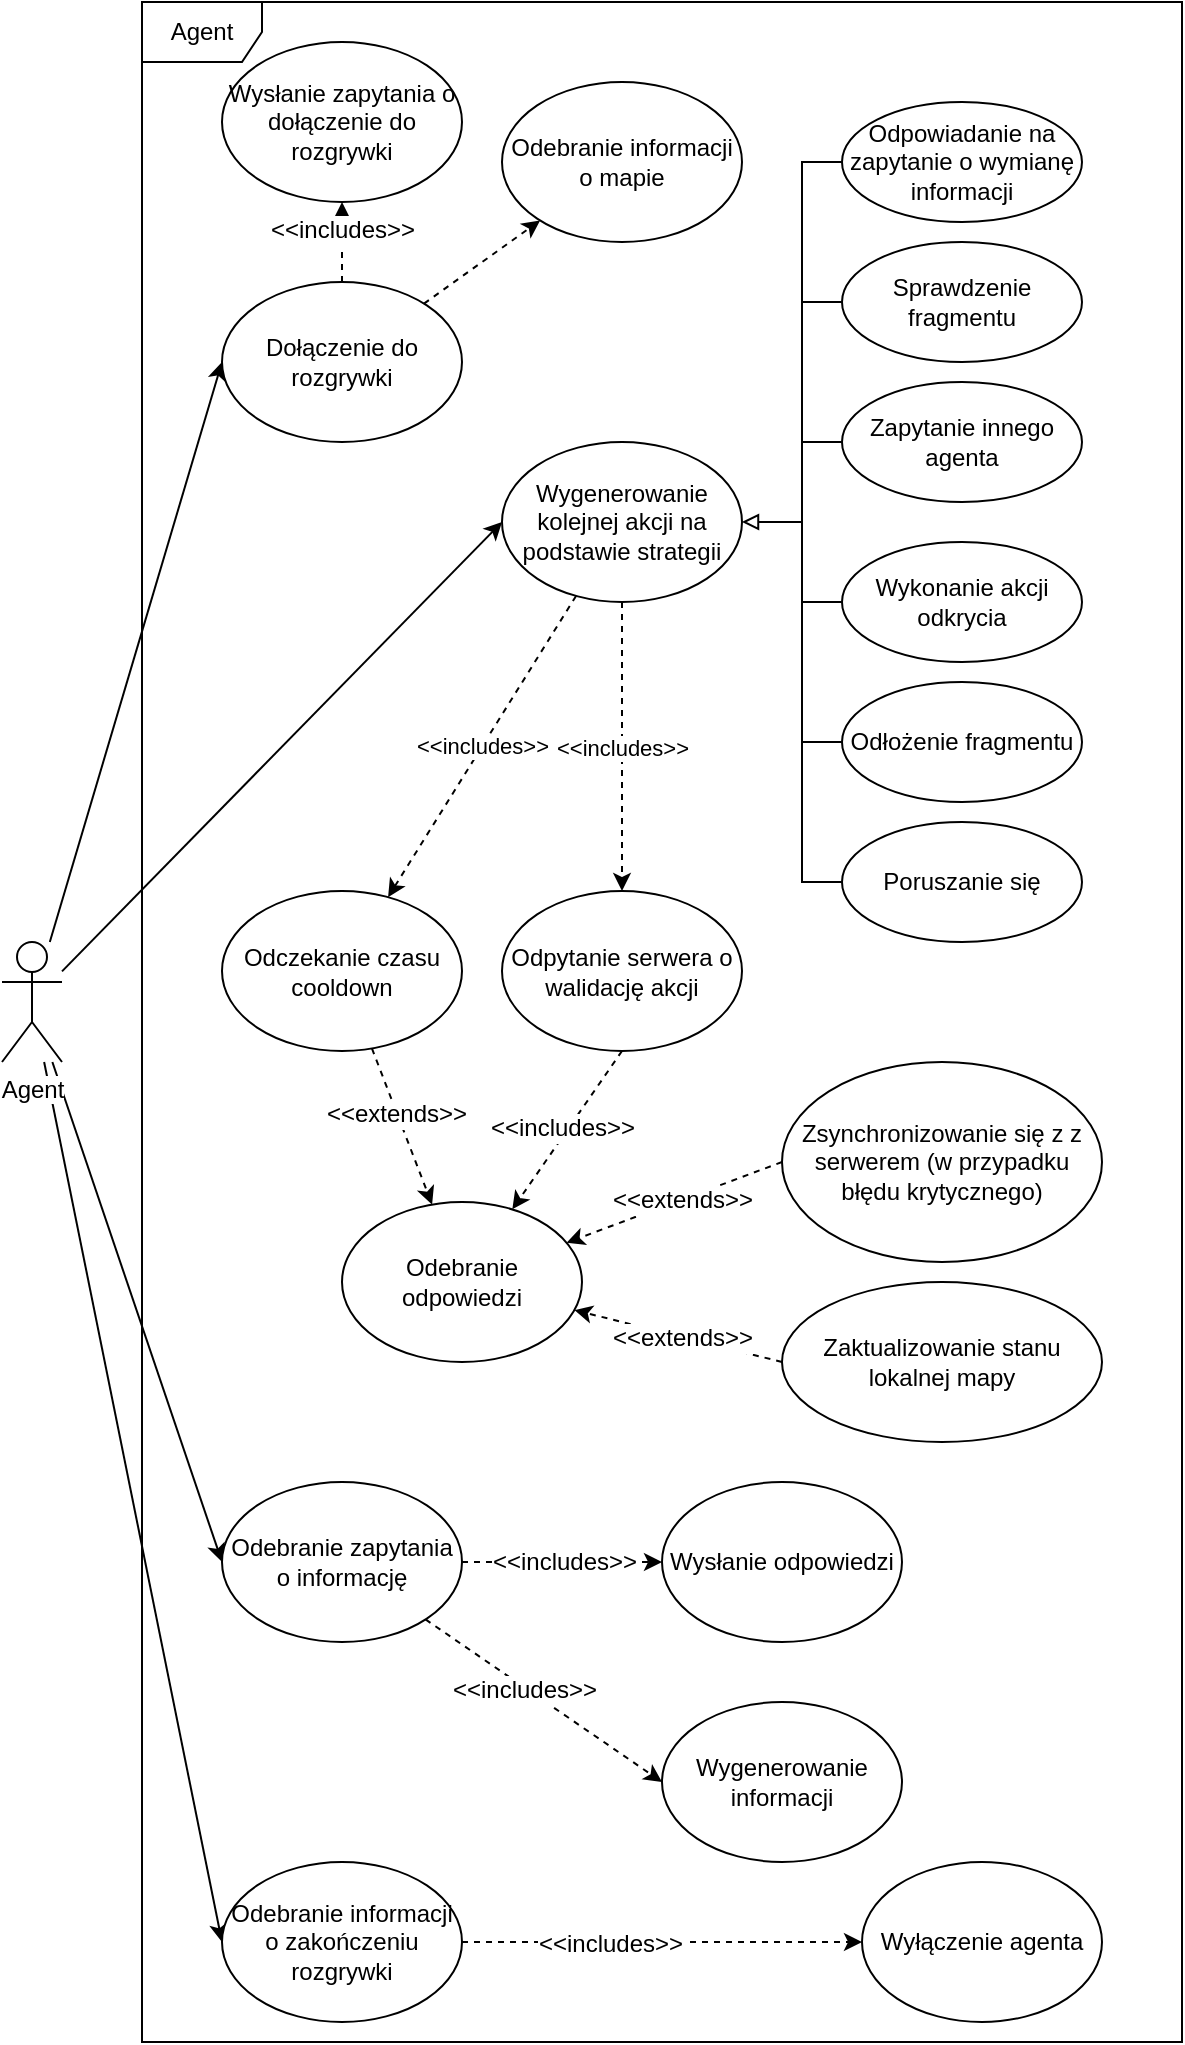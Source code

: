 <mxfile version="12.2.4" type="device" pages="1"><diagram id="y18sZrOHqwdbSv7VJpWQ" name="Page-1"><mxGraphModel dx="2690" dy="1640" grid="1" gridSize="10" guides="1" tooltips="1" connect="1" arrows="1" fold="1" page="1" pageScale="1" pageWidth="827" pageHeight="1169" math="0" shadow="0"><root><mxCell id="0"/><mxCell id="1" parent="0"/><mxCell id="zkz7t7BwOyu1E9lN4mDM-44" style="rounded=0;orthogonalLoop=1;jettySize=auto;html=1;entryX=0;entryY=0.5;entryDx=0;entryDy=0;" parent="1" source="zkz7t7BwOyu1E9lN4mDM-1" target="zkz7t7BwOyu1E9lN4mDM-5" edge="1"><mxGeometry relative="1" as="geometry"/></mxCell><mxCell id="zkz7t7BwOyu1E9lN4mDM-87" style="edgeStyle=none;rounded=0;orthogonalLoop=1;jettySize=auto;html=1;entryX=0;entryY=0.5;entryDx=0;entryDy=0;" parent="1" source="zkz7t7BwOyu1E9lN4mDM-1" target="zkz7t7BwOyu1E9lN4mDM-13" edge="1"><mxGeometry relative="1" as="geometry"/></mxCell><mxCell id="zkz7t7BwOyu1E9lN4mDM-92" style="edgeStyle=none;rounded=0;orthogonalLoop=1;jettySize=auto;html=1;entryX=0;entryY=0.5;entryDx=0;entryDy=0;" parent="1" source="zkz7t7BwOyu1E9lN4mDM-1" target="zkz7t7BwOyu1E9lN4mDM-91" edge="1"><mxGeometry relative="1" as="geometry"/></mxCell><mxCell id="zkz7t7BwOyu1E9lN4mDM-104" style="edgeStyle=none;rounded=0;orthogonalLoop=1;jettySize=auto;html=1;entryX=0;entryY=0.5;entryDx=0;entryDy=0;" parent="1" source="zkz7t7BwOyu1E9lN4mDM-1" target="zkz7t7BwOyu1E9lN4mDM-100" edge="1"><mxGeometry relative="1" as="geometry"/></mxCell><mxCell id="zkz7t7BwOyu1E9lN4mDM-1" value="Agent" style="shape=umlActor;verticalLabelPosition=bottom;labelBackgroundColor=#ffffff;verticalAlign=top;html=1;outlineConnect=0;" parent="1" vertex="1"><mxGeometry x="10" y="570" width="30" height="60" as="geometry"/></mxCell><mxCell id="zkz7t7BwOyu1E9lN4mDM-45" style="rounded=0;orthogonalLoop=1;jettySize=auto;html=1;dashed=1;" parent="1" source="zkz7t7BwOyu1E9lN4mDM-5" target="zkz7t7BwOyu1E9lN4mDM-6" edge="1"><mxGeometry relative="1" as="geometry"/></mxCell><mxCell id="zkz7t7BwOyu1E9lN4mDM-51" value="&amp;lt;&amp;lt;includes&amp;gt;&amp;gt;" style="text;html=1;resizable=0;points=[];align=center;verticalAlign=middle;labelBackgroundColor=#ffffff;" parent="zkz7t7BwOyu1E9lN4mDM-45" vertex="1" connectable="0"><mxGeometry x="0.318" relative="1" as="geometry"><mxPoint as="offset"/></mxGeometry></mxCell><mxCell id="zkz7t7BwOyu1E9lN4mDM-46" style="rounded=0;orthogonalLoop=1;jettySize=auto;html=1;dashed=1;" parent="1" source="zkz7t7BwOyu1E9lN4mDM-5" target="zkz7t7BwOyu1E9lN4mDM-7" edge="1"><mxGeometry relative="1" as="geometry"/></mxCell><mxCell id="zkz7t7BwOyu1E9lN4mDM-5" value="Dołączenie do rozgrywki" style="ellipse;whiteSpace=wrap;html=1;" parent="1" vertex="1"><mxGeometry x="120" y="240" width="120" height="80" as="geometry"/></mxCell><mxCell id="zkz7t7BwOyu1E9lN4mDM-6" value="Wysłanie zapytania o dołączenie do rozgrywki" style="ellipse;whiteSpace=wrap;html=1;" parent="1" vertex="1"><mxGeometry x="120" y="120" width="120" height="80" as="geometry"/></mxCell><mxCell id="zkz7t7BwOyu1E9lN4mDM-7" value="Odebranie informacji o mapie" style="ellipse;whiteSpace=wrap;html=1;" parent="1" vertex="1"><mxGeometry x="260" y="140" width="120" height="80" as="geometry"/></mxCell><mxCell id="lC2QQn_b_PSM3WyZKsz_-4" value="&amp;lt;&amp;lt;includes&amp;gt;&amp;gt;" style="rounded=0;orthogonalLoop=1;jettySize=auto;html=1;dashed=1;" parent="1" source="zkz7t7BwOyu1E9lN4mDM-13" target="zkz7t7BwOyu1E9lN4mDM-68" edge="1"><mxGeometry relative="1" as="geometry"/></mxCell><mxCell id="9Pg-fDKwZ3imfTq35cmY-1" value="&amp;lt;&amp;lt;includes&amp;gt;&amp;gt;" style="edgeStyle=none;rounded=0;orthogonalLoop=1;jettySize=auto;html=1;dashed=1;" edge="1" parent="1" source="zkz7t7BwOyu1E9lN4mDM-13" target="zkz7t7BwOyu1E9lN4mDM-54"><mxGeometry relative="1" as="geometry"/></mxCell><mxCell id="zkz7t7BwOyu1E9lN4mDM-13" value="Wygenerowanie kolejnej akcji na podstawie strategii" style="ellipse;whiteSpace=wrap;html=1;" parent="1" vertex="1"><mxGeometry x="260" y="320" width="120" height="80" as="geometry"/></mxCell><mxCell id="9Pg-fDKwZ3imfTq35cmY-9" style="edgeStyle=orthogonalEdgeStyle;rounded=0;orthogonalLoop=1;jettySize=auto;html=1;endArrow=none;endFill=0;" edge="1" parent="1" source="zkz7t7BwOyu1E9lN4mDM-16"><mxGeometry relative="1" as="geometry"><mxPoint x="410" y="250.0" as="targetPoint"/></mxGeometry></mxCell><mxCell id="zkz7t7BwOyu1E9lN4mDM-16" value="Odpowiadanie na zapytanie o wymianę informacji" style="ellipse;whiteSpace=wrap;html=1;" parent="1" vertex="1"><mxGeometry x="430" y="150" width="120" height="60" as="geometry"/></mxCell><mxCell id="9Pg-fDKwZ3imfTq35cmY-7" style="edgeStyle=orthogonalEdgeStyle;rounded=0;orthogonalLoop=1;jettySize=auto;html=1;endArrow=none;endFill=0;" edge="1" parent="1" source="zkz7t7BwOyu1E9lN4mDM-17"><mxGeometry relative="1" as="geometry"><mxPoint x="410" y="470" as="targetPoint"/></mxGeometry></mxCell><mxCell id="zkz7t7BwOyu1E9lN4mDM-17" value="Poruszanie się" style="ellipse;whiteSpace=wrap;html=1;" parent="1" vertex="1"><mxGeometry x="430" y="510" width="120" height="60" as="geometry"/></mxCell><mxCell id="9Pg-fDKwZ3imfTq35cmY-6" style="edgeStyle=orthogonalEdgeStyle;rounded=0;orthogonalLoop=1;jettySize=auto;html=1;endArrow=none;endFill=0;" edge="1" parent="1" source="zkz7t7BwOyu1E9lN4mDM-18"><mxGeometry relative="1" as="geometry"><mxPoint x="410" y="400" as="targetPoint"/></mxGeometry></mxCell><mxCell id="zkz7t7BwOyu1E9lN4mDM-18" value="Odłożenie fragmentu" style="ellipse;whiteSpace=wrap;html=1;" parent="1" vertex="1"><mxGeometry x="430" y="440" width="120" height="60" as="geometry"/></mxCell><mxCell id="9Pg-fDKwZ3imfTq35cmY-5" style="edgeStyle=orthogonalEdgeStyle;rounded=0;orthogonalLoop=1;jettySize=auto;html=1;endArrow=none;endFill=0;" edge="1" parent="1" source="zkz7t7BwOyu1E9lN4mDM-19"><mxGeometry relative="1" as="geometry"><mxPoint x="410" y="360" as="targetPoint"/></mxGeometry></mxCell><mxCell id="zkz7t7BwOyu1E9lN4mDM-19" value="Wykonanie akcji odkrycia" style="ellipse;whiteSpace=wrap;html=1;" parent="1" vertex="1"><mxGeometry x="430" y="370" width="120" height="60" as="geometry"/></mxCell><mxCell id="9Pg-fDKwZ3imfTq35cmY-8" style="edgeStyle=orthogonalEdgeStyle;rounded=0;orthogonalLoop=1;jettySize=auto;html=1;endArrow=none;endFill=0;" edge="1" parent="1" source="zkz7t7BwOyu1E9lN4mDM-20"><mxGeometry relative="1" as="geometry"><mxPoint x="410" y="320" as="targetPoint"/></mxGeometry></mxCell><mxCell id="zkz7t7BwOyu1E9lN4mDM-20" value="Sprawdzenie fragmentu" style="ellipse;whiteSpace=wrap;html=1;" parent="1" vertex="1"><mxGeometry x="430" y="220" width="120" height="60" as="geometry"/></mxCell><mxCell id="9Pg-fDKwZ3imfTq35cmY-4" style="edgeStyle=orthogonalEdgeStyle;rounded=0;orthogonalLoop=1;jettySize=auto;html=1;entryX=1;entryY=0.5;entryDx=0;entryDy=0;endArrow=block;endFill=0;exitX=0;exitY=0.5;exitDx=0;exitDy=0;" edge="1" parent="1" source="zkz7t7BwOyu1E9lN4mDM-21" target="zkz7t7BwOyu1E9lN4mDM-13"><mxGeometry relative="1" as="geometry"><Array as="points"><mxPoint x="410" y="320"/><mxPoint x="410" y="360"/></Array></mxGeometry></mxCell><mxCell id="zkz7t7BwOyu1E9lN4mDM-21" value="Zapytanie innego agenta" style="ellipse;whiteSpace=wrap;html=1;" parent="1" vertex="1"><mxGeometry x="430" y="290" width="120" height="60" as="geometry"/></mxCell><mxCell id="zkz7t7BwOyu1E9lN4mDM-78" style="edgeStyle=none;rounded=0;orthogonalLoop=1;jettySize=auto;html=1;dashed=1;exitX=0.5;exitY=1;exitDx=0;exitDy=0;" parent="1" source="zkz7t7BwOyu1E9lN4mDM-54" target="zkz7t7BwOyu1E9lN4mDM-69" edge="1"><mxGeometry relative="1" as="geometry"/></mxCell><mxCell id="zkz7t7BwOyu1E9lN4mDM-79" value="&amp;lt;&amp;lt;includes&amp;gt;&amp;gt;" style="text;html=1;resizable=0;points=[];align=center;verticalAlign=middle;labelBackgroundColor=#ffffff;" parent="zkz7t7BwOyu1E9lN4mDM-78" vertex="1" connectable="0"><mxGeometry x="0.434" y="4" relative="1" as="geometry"><mxPoint x="6" y="-21" as="offset"/></mxGeometry></mxCell><mxCell id="zkz7t7BwOyu1E9lN4mDM-54" value="Odpytanie serwera o walidację akcji" style="ellipse;whiteSpace=wrap;html=1;" parent="1" vertex="1"><mxGeometry x="260" y="544.5" width="120" height="80" as="geometry"/></mxCell><mxCell id="zkz7t7BwOyu1E9lN4mDM-81" style="edgeStyle=none;rounded=0;orthogonalLoop=1;jettySize=auto;html=1;dashed=1;" parent="1" source="zkz7t7BwOyu1E9lN4mDM-68" target="zkz7t7BwOyu1E9lN4mDM-69" edge="1"><mxGeometry relative="1" as="geometry"/></mxCell><mxCell id="zkz7t7BwOyu1E9lN4mDM-83" value="&amp;lt;&amp;lt;extends&amp;gt;&amp;gt;" style="text;html=1;resizable=0;points=[];align=center;verticalAlign=middle;labelBackgroundColor=#ffffff;" parent="zkz7t7BwOyu1E9lN4mDM-81" vertex="1" connectable="0"><mxGeometry x="-0.184" y="-1" relative="1" as="geometry"><mxPoint as="offset"/></mxGeometry></mxCell><mxCell id="zkz7t7BwOyu1E9lN4mDM-68" value="Odczekanie czasu cooldown" style="ellipse;whiteSpace=wrap;html=1;" parent="1" vertex="1"><mxGeometry x="120" y="544.5" width="120" height="80" as="geometry"/></mxCell><mxCell id="zkz7t7BwOyu1E9lN4mDM-69" value="Odebranie odpowiedzi" style="ellipse;whiteSpace=wrap;html=1;" parent="1" vertex="1"><mxGeometry x="180" y="700" width="120" height="80" as="geometry"/></mxCell><mxCell id="zkz7t7BwOyu1E9lN4mDM-76" style="edgeStyle=none;rounded=0;orthogonalLoop=1;jettySize=auto;html=1;exitX=0;exitY=0.5;exitDx=0;exitDy=0;dashed=1;" parent="1" source="zkz7t7BwOyu1E9lN4mDM-70" target="zkz7t7BwOyu1E9lN4mDM-69" edge="1"><mxGeometry relative="1" as="geometry"/></mxCell><mxCell id="zkz7t7BwOyu1E9lN4mDM-77" value="&amp;lt;&amp;lt;extends&amp;gt;&amp;gt;" style="text;html=1;resizable=0;points=[];align=center;verticalAlign=middle;labelBackgroundColor=#ffffff;" parent="zkz7t7BwOyu1E9lN4mDM-76" vertex="1" connectable="0"><mxGeometry x="-0.308" y="1" relative="1" as="geometry"><mxPoint x="-13.5" y="4" as="offset"/></mxGeometry></mxCell><mxCell id="zkz7t7BwOyu1E9lN4mDM-70" value="Zsynchronizowanie się z z serwerem (w przypadku błędu krytycznego)" style="ellipse;whiteSpace=wrap;html=1;" parent="1" vertex="1"><mxGeometry x="400" y="630" width="160" height="100" as="geometry"/></mxCell><mxCell id="zkz7t7BwOyu1E9lN4mDM-89" style="edgeStyle=none;rounded=0;orthogonalLoop=1;jettySize=auto;html=1;exitX=0;exitY=0.5;exitDx=0;exitDy=0;dashed=1;" parent="1" source="zkz7t7BwOyu1E9lN4mDM-84" target="zkz7t7BwOyu1E9lN4mDM-69" edge="1"><mxGeometry relative="1" as="geometry"/></mxCell><mxCell id="zkz7t7BwOyu1E9lN4mDM-90" value="&amp;lt;&amp;lt;extends&amp;gt;&amp;gt;" style="text;html=1;resizable=0;points=[];align=center;verticalAlign=middle;labelBackgroundColor=#ffffff;" parent="zkz7t7BwOyu1E9lN4mDM-89" vertex="1" connectable="0"><mxGeometry x="-0.311" y="1" relative="1" as="geometry"><mxPoint x="-14.5" y="-4.5" as="offset"/></mxGeometry></mxCell><mxCell id="zkz7t7BwOyu1E9lN4mDM-84" value="Zaktualizowanie stanu lokalnej mapy" style="ellipse;whiteSpace=wrap;html=1;" parent="1" vertex="1"><mxGeometry x="400" y="740" width="160" height="80" as="geometry"/></mxCell><mxCell id="zkz7t7BwOyu1E9lN4mDM-95" style="edgeStyle=none;rounded=0;orthogonalLoop=1;jettySize=auto;html=1;entryX=0;entryY=0.5;entryDx=0;entryDy=0;dashed=1;" parent="1" source="zkz7t7BwOyu1E9lN4mDM-91" target="zkz7t7BwOyu1E9lN4mDM-93" edge="1"><mxGeometry relative="1" as="geometry"/></mxCell><mxCell id="zkz7t7BwOyu1E9lN4mDM-97" value="&amp;lt;&amp;lt;includes&amp;gt;&amp;gt;" style="text;html=1;resizable=0;points=[];align=center;verticalAlign=middle;labelBackgroundColor=#ffffff;" parent="zkz7t7BwOyu1E9lN4mDM-95" vertex="1" connectable="0"><mxGeometry x="0.325" y="-1" relative="1" as="geometry"><mxPoint x="-16" y="-1" as="offset"/></mxGeometry></mxCell><mxCell id="zkz7t7BwOyu1E9lN4mDM-96" style="edgeStyle=none;rounded=0;orthogonalLoop=1;jettySize=auto;html=1;entryX=0;entryY=0.5;entryDx=0;entryDy=0;dashed=1;" parent="1" source="zkz7t7BwOyu1E9lN4mDM-91" target="zkz7t7BwOyu1E9lN4mDM-94" edge="1"><mxGeometry relative="1" as="geometry"/></mxCell><mxCell id="zkz7t7BwOyu1E9lN4mDM-99" value="&amp;lt;&amp;lt;includes&amp;gt;&amp;gt;" style="text;html=1;resizable=0;points=[];align=center;verticalAlign=middle;labelBackgroundColor=#ffffff;" parent="zkz7t7BwOyu1E9lN4mDM-96" vertex="1" connectable="0"><mxGeometry x="-0.161" y="-1" relative="1" as="geometry"><mxPoint as="offset"/></mxGeometry></mxCell><mxCell id="zkz7t7BwOyu1E9lN4mDM-91" value="Odebranie zapytania o informację" style="ellipse;whiteSpace=wrap;html=1;" parent="1" vertex="1"><mxGeometry x="120" y="840" width="120" height="80" as="geometry"/></mxCell><mxCell id="zkz7t7BwOyu1E9lN4mDM-93" value="Wysłanie odpowiedzi" style="ellipse;whiteSpace=wrap;html=1;" parent="1" vertex="1"><mxGeometry x="340" y="840" width="120" height="80" as="geometry"/></mxCell><mxCell id="zkz7t7BwOyu1E9lN4mDM-94" value="Wygenerowanie informacji" style="ellipse;whiteSpace=wrap;html=1;" parent="1" vertex="1"><mxGeometry x="340" y="950" width="120" height="80" as="geometry"/></mxCell><mxCell id="zkz7t7BwOyu1E9lN4mDM-102" style="edgeStyle=none;rounded=0;orthogonalLoop=1;jettySize=auto;html=1;exitX=1;exitY=0.5;exitDx=0;exitDy=0;entryX=0;entryY=0.5;entryDx=0;entryDy=0;dashed=1;" parent="1" source="zkz7t7BwOyu1E9lN4mDM-100" target="zkz7t7BwOyu1E9lN4mDM-101" edge="1"><mxGeometry relative="1" as="geometry"/></mxCell><mxCell id="zkz7t7BwOyu1E9lN4mDM-103" value="&amp;lt;&amp;lt;includes&amp;gt;&amp;gt;" style="text;html=1;resizable=0;points=[];align=center;verticalAlign=middle;labelBackgroundColor=#ffffff;" parent="zkz7t7BwOyu1E9lN4mDM-102" vertex="1" connectable="0"><mxGeometry x="-0.267" y="-1" relative="1" as="geometry"><mxPoint as="offset"/></mxGeometry></mxCell><mxCell id="zkz7t7BwOyu1E9lN4mDM-100" value="Odebranie informacji o zakończeniu rozgrywki" style="ellipse;whiteSpace=wrap;html=1;" parent="1" vertex="1"><mxGeometry x="120" y="1030" width="120" height="80" as="geometry"/></mxCell><mxCell id="zkz7t7BwOyu1E9lN4mDM-101" value="Wyłączenie agenta" style="ellipse;whiteSpace=wrap;html=1;" parent="1" vertex="1"><mxGeometry x="440" y="1030" width="120" height="80" as="geometry"/></mxCell><mxCell id="lC2QQn_b_PSM3WyZKsz_-6" value="Agent" style="shape=umlFrame;whiteSpace=wrap;html=1;" parent="1" vertex="1"><mxGeometry x="80" y="100" width="520" height="1020" as="geometry"/></mxCell></root></mxGraphModel></diagram></mxfile>
